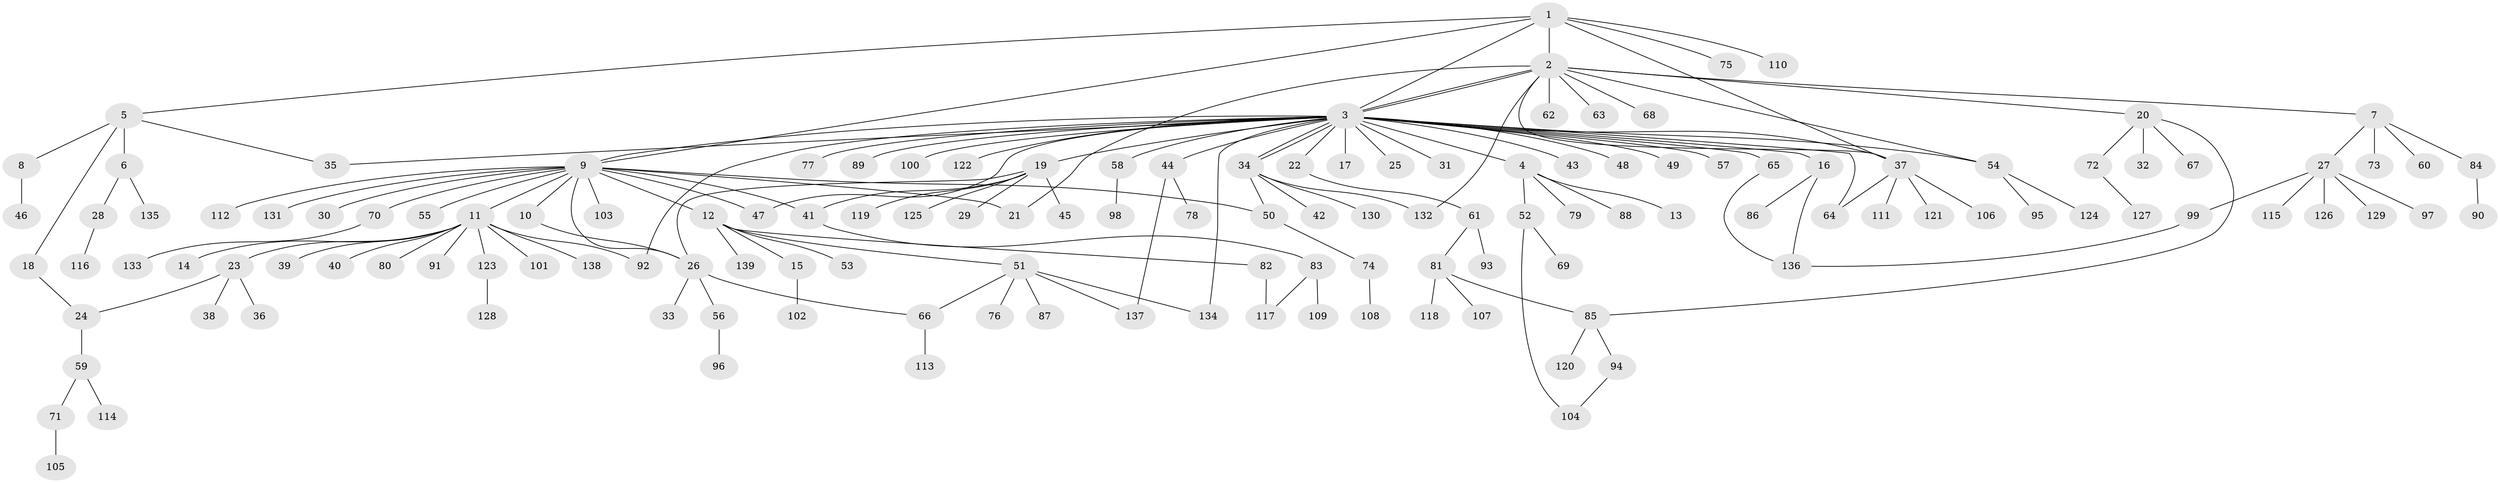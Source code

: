 // coarse degree distribution, {5: 0.05714285714285714, 7: 0.014285714285714285, 15: 0.02857142857142857, 4: 0.07142857142857142, 2: 0.18571428571428572, 1: 0.44285714285714284, 10: 0.014285714285714285, 6: 0.014285714285714285, 3: 0.17142857142857143}
// Generated by graph-tools (version 1.1) at 2025/50/03/04/25 22:50:30]
// undirected, 139 vertices, 164 edges
graph export_dot {
  node [color=gray90,style=filled];
  1;
  2;
  3;
  4;
  5;
  6;
  7;
  8;
  9;
  10;
  11;
  12;
  13;
  14;
  15;
  16;
  17;
  18;
  19;
  20;
  21;
  22;
  23;
  24;
  25;
  26;
  27;
  28;
  29;
  30;
  31;
  32;
  33;
  34;
  35;
  36;
  37;
  38;
  39;
  40;
  41;
  42;
  43;
  44;
  45;
  46;
  47;
  48;
  49;
  50;
  51;
  52;
  53;
  54;
  55;
  56;
  57;
  58;
  59;
  60;
  61;
  62;
  63;
  64;
  65;
  66;
  67;
  68;
  69;
  70;
  71;
  72;
  73;
  74;
  75;
  76;
  77;
  78;
  79;
  80;
  81;
  82;
  83;
  84;
  85;
  86;
  87;
  88;
  89;
  90;
  91;
  92;
  93;
  94;
  95;
  96;
  97;
  98;
  99;
  100;
  101;
  102;
  103;
  104;
  105;
  106;
  107;
  108;
  109;
  110;
  111;
  112;
  113;
  114;
  115;
  116;
  117;
  118;
  119;
  120;
  121;
  122;
  123;
  124;
  125;
  126;
  127;
  128;
  129;
  130;
  131;
  132;
  133;
  134;
  135;
  136;
  137;
  138;
  139;
  1 -- 2;
  1 -- 3;
  1 -- 5;
  1 -- 9;
  1 -- 37;
  1 -- 75;
  1 -- 110;
  2 -- 3;
  2 -- 3;
  2 -- 7;
  2 -- 20;
  2 -- 21;
  2 -- 37;
  2 -- 54;
  2 -- 62;
  2 -- 63;
  2 -- 68;
  2 -- 132;
  3 -- 4;
  3 -- 9;
  3 -- 16;
  3 -- 17;
  3 -- 19;
  3 -- 22;
  3 -- 25;
  3 -- 31;
  3 -- 34;
  3 -- 34;
  3 -- 35;
  3 -- 37;
  3 -- 43;
  3 -- 44;
  3 -- 47;
  3 -- 48;
  3 -- 49;
  3 -- 54;
  3 -- 57;
  3 -- 58;
  3 -- 64;
  3 -- 65;
  3 -- 77;
  3 -- 89;
  3 -- 92;
  3 -- 100;
  3 -- 122;
  3 -- 134;
  4 -- 13;
  4 -- 52;
  4 -- 79;
  4 -- 88;
  5 -- 6;
  5 -- 8;
  5 -- 18;
  5 -- 35;
  6 -- 28;
  6 -- 135;
  7 -- 27;
  7 -- 60;
  7 -- 73;
  7 -- 84;
  8 -- 46;
  9 -- 10;
  9 -- 11;
  9 -- 12;
  9 -- 21;
  9 -- 26;
  9 -- 30;
  9 -- 41;
  9 -- 47;
  9 -- 50;
  9 -- 55;
  9 -- 70;
  9 -- 103;
  9 -- 112;
  9 -- 131;
  10 -- 26;
  11 -- 14;
  11 -- 23;
  11 -- 39;
  11 -- 40;
  11 -- 80;
  11 -- 91;
  11 -- 92;
  11 -- 101;
  11 -- 123;
  11 -- 138;
  12 -- 15;
  12 -- 51;
  12 -- 53;
  12 -- 82;
  12 -- 139;
  15 -- 102;
  16 -- 86;
  16 -- 136;
  18 -- 24;
  19 -- 26;
  19 -- 29;
  19 -- 41;
  19 -- 45;
  19 -- 119;
  19 -- 125;
  20 -- 32;
  20 -- 67;
  20 -- 72;
  20 -- 85;
  22 -- 61;
  23 -- 24;
  23 -- 36;
  23 -- 38;
  24 -- 59;
  26 -- 33;
  26 -- 56;
  26 -- 66;
  27 -- 97;
  27 -- 99;
  27 -- 115;
  27 -- 126;
  27 -- 129;
  28 -- 116;
  34 -- 42;
  34 -- 50;
  34 -- 130;
  34 -- 132;
  37 -- 64;
  37 -- 106;
  37 -- 111;
  37 -- 121;
  41 -- 83;
  44 -- 78;
  44 -- 137;
  50 -- 74;
  51 -- 66;
  51 -- 76;
  51 -- 87;
  51 -- 134;
  51 -- 137;
  52 -- 69;
  52 -- 104;
  54 -- 95;
  54 -- 124;
  56 -- 96;
  58 -- 98;
  59 -- 71;
  59 -- 114;
  61 -- 81;
  61 -- 93;
  65 -- 136;
  66 -- 113;
  70 -- 133;
  71 -- 105;
  72 -- 127;
  74 -- 108;
  81 -- 85;
  81 -- 107;
  81 -- 118;
  82 -- 117;
  83 -- 109;
  83 -- 117;
  84 -- 90;
  85 -- 94;
  85 -- 120;
  94 -- 104;
  99 -- 136;
  123 -- 128;
}
